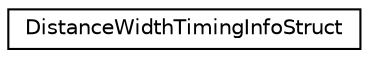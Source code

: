 digraph "Graphical Class Hierarchy"
{
 // LATEX_PDF_SIZE
  edge [fontname="Helvetica",fontsize="10",labelfontname="Helvetica",labelfontsize="10"];
  node [fontname="Helvetica",fontsize="10",shape=record];
  rankdir="LR";
  Node0 [label="DistanceWidthTimingInfoStruct",height=0.2,width=0.4,color="black", fillcolor="white", style="filled",URL="$structDistanceWidthTimingInfoStruct.html",tooltip=" "];
}
